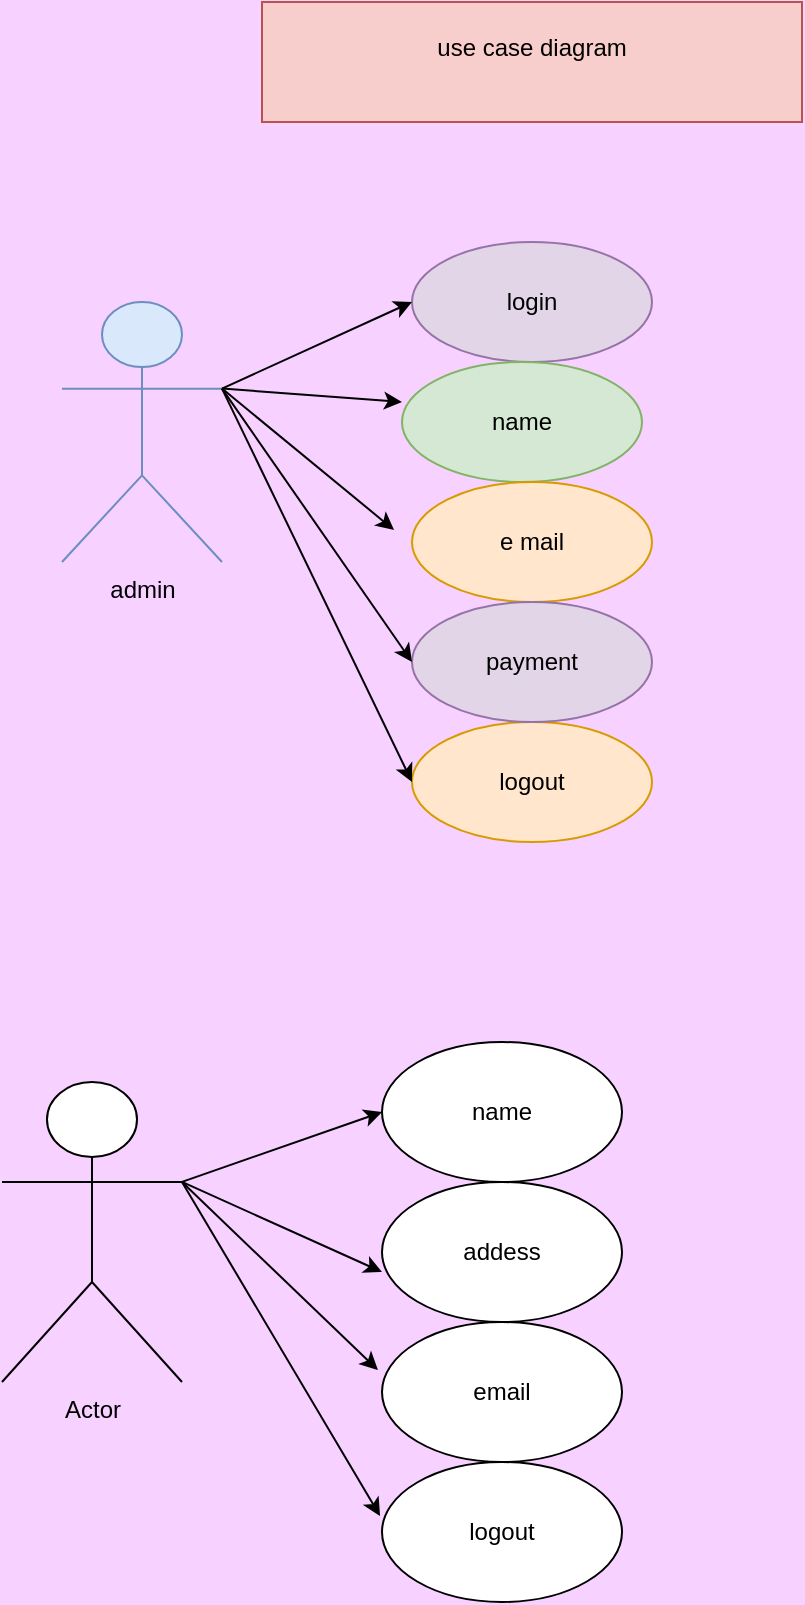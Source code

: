 <mxfile version="24.2.5" type="device">
  <diagram name="Page-1" id="xHwPaZ1CCF0FI2n3_B3o">
    <mxGraphModel dx="880" dy="468" grid="1" gridSize="10" guides="1" tooltips="1" connect="1" arrows="1" fold="1" page="1" pageScale="1" pageWidth="850" pageHeight="1100" background="#F7D1FF" math="0" shadow="0">
      <root>
        <mxCell id="0" />
        <mxCell id="1" parent="0" />
        <mxCell id="llT116Tsd6Mt1KHm3hL1-1" value="admin&lt;div&gt;&lt;br&gt;&lt;/div&gt;" style="shape=umlActor;verticalLabelPosition=bottom;verticalAlign=top;html=1;outlineConnect=0;fillColor=#dae8fc;strokeColor=#6c8ebf;" vertex="1" parent="1">
          <mxGeometry x="190" y="230" width="80" height="130" as="geometry" />
        </mxCell>
        <mxCell id="llT116Tsd6Mt1KHm3hL1-2" value="login" style="ellipse;whiteSpace=wrap;html=1;fillColor=#e1d5e7;strokeColor=#9673a6;" vertex="1" parent="1">
          <mxGeometry x="365" y="200" width="120" height="60" as="geometry" />
        </mxCell>
        <mxCell id="llT116Tsd6Mt1KHm3hL1-3" value="name" style="ellipse;whiteSpace=wrap;html=1;fillColor=#d5e8d4;strokeColor=#82b366;" vertex="1" parent="1">
          <mxGeometry x="360" y="260" width="120" height="60" as="geometry" />
        </mxCell>
        <mxCell id="llT116Tsd6Mt1KHm3hL1-6" value="logout" style="ellipse;whiteSpace=wrap;html=1;fillColor=#ffe6cc;strokeColor=#d79b00;" vertex="1" parent="1">
          <mxGeometry x="365" y="440" width="120" height="60" as="geometry" />
        </mxCell>
        <mxCell id="llT116Tsd6Mt1KHm3hL1-7" value="" style="endArrow=classic;html=1;rounded=0;entryX=0;entryY=0.5;entryDx=0;entryDy=0;exitX=1;exitY=0.333;exitDx=0;exitDy=0;exitPerimeter=0;" edge="1" parent="1" source="llT116Tsd6Mt1KHm3hL1-1" target="llT116Tsd6Mt1KHm3hL1-2">
          <mxGeometry width="50" height="50" relative="1" as="geometry">
            <mxPoint x="400" y="400" as="sourcePoint" />
            <mxPoint x="450" y="350" as="targetPoint" />
          </mxGeometry>
        </mxCell>
        <mxCell id="llT116Tsd6Mt1KHm3hL1-8" value="" style="endArrow=classic;html=1;rounded=0;entryX=0;entryY=0.333;entryDx=0;entryDy=0;entryPerimeter=0;exitX=1;exitY=0.333;exitDx=0;exitDy=0;exitPerimeter=0;" edge="1" parent="1" source="llT116Tsd6Mt1KHm3hL1-1" target="llT116Tsd6Mt1KHm3hL1-3">
          <mxGeometry width="50" height="50" relative="1" as="geometry">
            <mxPoint x="400" y="400" as="sourcePoint" />
            <mxPoint x="450" y="350" as="targetPoint" />
          </mxGeometry>
        </mxCell>
        <mxCell id="llT116Tsd6Mt1KHm3hL1-10" value="" style="endArrow=classic;html=1;rounded=0;entryX=-0.033;entryY=0.4;entryDx=0;entryDy=0;entryPerimeter=0;exitX=1;exitY=0.333;exitDx=0;exitDy=0;exitPerimeter=0;" edge="1" parent="1" source="llT116Tsd6Mt1KHm3hL1-1">
          <mxGeometry width="50" height="50" relative="1" as="geometry">
            <mxPoint x="400" y="400" as="sourcePoint" />
            <mxPoint x="356.04" y="344" as="targetPoint" />
          </mxGeometry>
        </mxCell>
        <mxCell id="llT116Tsd6Mt1KHm3hL1-12" value="" style="endArrow=classic;html=1;rounded=0;" edge="1" parent="1" source="llT116Tsd6Mt1KHm3hL1-13">
          <mxGeometry width="50" height="50" relative="1" as="geometry">
            <mxPoint x="400" y="400" as="sourcePoint" />
            <mxPoint x="450" y="350" as="targetPoint" />
          </mxGeometry>
        </mxCell>
        <mxCell id="llT116Tsd6Mt1KHm3hL1-13" value="e mail" style="ellipse;whiteSpace=wrap;html=1;fillColor=#ffe6cc;strokeColor=#d79b00;" vertex="1" parent="1">
          <mxGeometry x="365" y="320" width="120" height="60" as="geometry" />
        </mxCell>
        <mxCell id="llT116Tsd6Mt1KHm3hL1-16" value="payment" style="ellipse;whiteSpace=wrap;html=1;fillColor=#e1d5e7;strokeColor=#9673a6;" vertex="1" parent="1">
          <mxGeometry x="365" y="380" width="120" height="60" as="geometry" />
        </mxCell>
        <mxCell id="llT116Tsd6Mt1KHm3hL1-18" value="" style="endArrow=classic;html=1;rounded=0;entryX=0;entryY=0.5;entryDx=0;entryDy=0;exitX=1;exitY=0.333;exitDx=0;exitDy=0;exitPerimeter=0;" edge="1" parent="1" source="llT116Tsd6Mt1KHm3hL1-1" target="llT116Tsd6Mt1KHm3hL1-16">
          <mxGeometry width="50" height="50" relative="1" as="geometry">
            <mxPoint x="400" y="400" as="sourcePoint" />
            <mxPoint x="450" y="350" as="targetPoint" />
          </mxGeometry>
        </mxCell>
        <mxCell id="llT116Tsd6Mt1KHm3hL1-19" value="" style="endArrow=classic;html=1;rounded=0;entryX=0;entryY=0.5;entryDx=0;entryDy=0;exitX=1;exitY=0.333;exitDx=0;exitDy=0;exitPerimeter=0;" edge="1" parent="1" source="llT116Tsd6Mt1KHm3hL1-1" target="llT116Tsd6Mt1KHm3hL1-6">
          <mxGeometry width="50" height="50" relative="1" as="geometry">
            <mxPoint x="400" y="400" as="sourcePoint" />
            <mxPoint x="450" y="350" as="targetPoint" />
          </mxGeometry>
        </mxCell>
        <mxCell id="llT116Tsd6Mt1KHm3hL1-20" value="use case diagram&lt;div&gt;&lt;br&gt;&lt;/div&gt;" style="rounded=0;whiteSpace=wrap;html=1;fillColor=#f8cecc;strokeColor=#b85450;" vertex="1" parent="1">
          <mxGeometry x="290" y="80" width="270" height="60" as="geometry" />
        </mxCell>
        <mxCell id="llT116Tsd6Mt1KHm3hL1-21" value="Actor" style="shape=umlActor;verticalLabelPosition=bottom;verticalAlign=top;html=1;outlineConnect=0;" vertex="1" parent="1">
          <mxGeometry x="160" y="620" width="90" height="150" as="geometry" />
        </mxCell>
        <mxCell id="llT116Tsd6Mt1KHm3hL1-22" value="name" style="ellipse;whiteSpace=wrap;html=1;" vertex="1" parent="1">
          <mxGeometry x="350" y="600" width="120" height="70" as="geometry" />
        </mxCell>
        <mxCell id="llT116Tsd6Mt1KHm3hL1-23" value="addess" style="ellipse;whiteSpace=wrap;html=1;" vertex="1" parent="1">
          <mxGeometry x="350" y="670" width="120" height="70" as="geometry" />
        </mxCell>
        <mxCell id="llT116Tsd6Mt1KHm3hL1-24" value="email" style="ellipse;whiteSpace=wrap;html=1;" vertex="1" parent="1">
          <mxGeometry x="350" y="740" width="120" height="70" as="geometry" />
        </mxCell>
        <mxCell id="llT116Tsd6Mt1KHm3hL1-25" value="logout" style="ellipse;whiteSpace=wrap;html=1;" vertex="1" parent="1">
          <mxGeometry x="350" y="810" width="120" height="70" as="geometry" />
        </mxCell>
        <mxCell id="llT116Tsd6Mt1KHm3hL1-26" value="" style="endArrow=classic;html=1;rounded=0;entryX=0;entryY=0.5;entryDx=0;entryDy=0;exitX=1;exitY=0.333;exitDx=0;exitDy=0;exitPerimeter=0;" edge="1" parent="1" source="llT116Tsd6Mt1KHm3hL1-21" target="llT116Tsd6Mt1KHm3hL1-22">
          <mxGeometry width="50" height="50" relative="1" as="geometry">
            <mxPoint x="400" y="800" as="sourcePoint" />
            <mxPoint x="450" y="750" as="targetPoint" />
          </mxGeometry>
        </mxCell>
        <mxCell id="llT116Tsd6Mt1KHm3hL1-27" value="" style="endArrow=classic;html=1;rounded=0;entryX=0;entryY=0.5;entryDx=0;entryDy=0;exitX=1;exitY=0.333;exitDx=0;exitDy=0;exitPerimeter=0;" edge="1" parent="1" source="llT116Tsd6Mt1KHm3hL1-21">
          <mxGeometry width="50" height="50" relative="1" as="geometry">
            <mxPoint x="400" y="810" as="sourcePoint" />
            <mxPoint x="350" y="715" as="targetPoint" />
          </mxGeometry>
        </mxCell>
        <mxCell id="llT116Tsd6Mt1KHm3hL1-28" value="" style="endArrow=classic;html=1;rounded=0;entryX=-0.017;entryY=0.343;entryDx=0;entryDy=0;entryPerimeter=0;" edge="1" parent="1" target="llT116Tsd6Mt1KHm3hL1-24">
          <mxGeometry width="50" height="50" relative="1" as="geometry">
            <mxPoint x="250" y="670" as="sourcePoint" />
            <mxPoint x="450" y="750" as="targetPoint" />
          </mxGeometry>
        </mxCell>
        <mxCell id="llT116Tsd6Mt1KHm3hL1-29" value="" style="endArrow=classic;html=1;rounded=0;entryX=-0.008;entryY=0.386;entryDx=0;entryDy=0;entryPerimeter=0;exitX=1;exitY=0.333;exitDx=0;exitDy=0;exitPerimeter=0;" edge="1" parent="1" source="llT116Tsd6Mt1KHm3hL1-21" target="llT116Tsd6Mt1KHm3hL1-25">
          <mxGeometry width="50" height="50" relative="1" as="geometry">
            <mxPoint x="400" y="800" as="sourcePoint" />
            <mxPoint x="450" y="750" as="targetPoint" />
          </mxGeometry>
        </mxCell>
      </root>
    </mxGraphModel>
  </diagram>
</mxfile>
